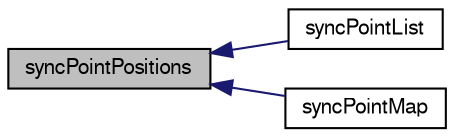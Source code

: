 digraph "syncPointPositions"
{
  bgcolor="transparent";
  edge [fontname="FreeSans",fontsize="10",labelfontname="FreeSans",labelfontsize="10"];
  node [fontname="FreeSans",fontsize="10",shape=record];
  rankdir="LR";
  Node2742 [label="syncPointPositions",height=0.2,width=0.4,color="black", fillcolor="grey75", style="filled", fontcolor="black"];
  Node2742 -> Node2743 [dir="back",color="midnightblue",fontsize="10",style="solid",fontname="FreeSans"];
  Node2743 [label="syncPointList",height=0.2,width=0.4,color="black",URL="$a27502.html#ac6ac0d60ad15a1137fba0f7e76547562",tooltip="Synchronize values on all mesh points. "];
  Node2742 -> Node2744 [dir="back",color="midnightblue",fontsize="10",style="solid",fontname="FreeSans"];
  Node2744 [label="syncPointMap",height=0.2,width=0.4,color="black",URL="$a27502.html#ad864588aa293408657c82bc7b7916b8e",tooltip="Synchronize values on selected points. "];
}
